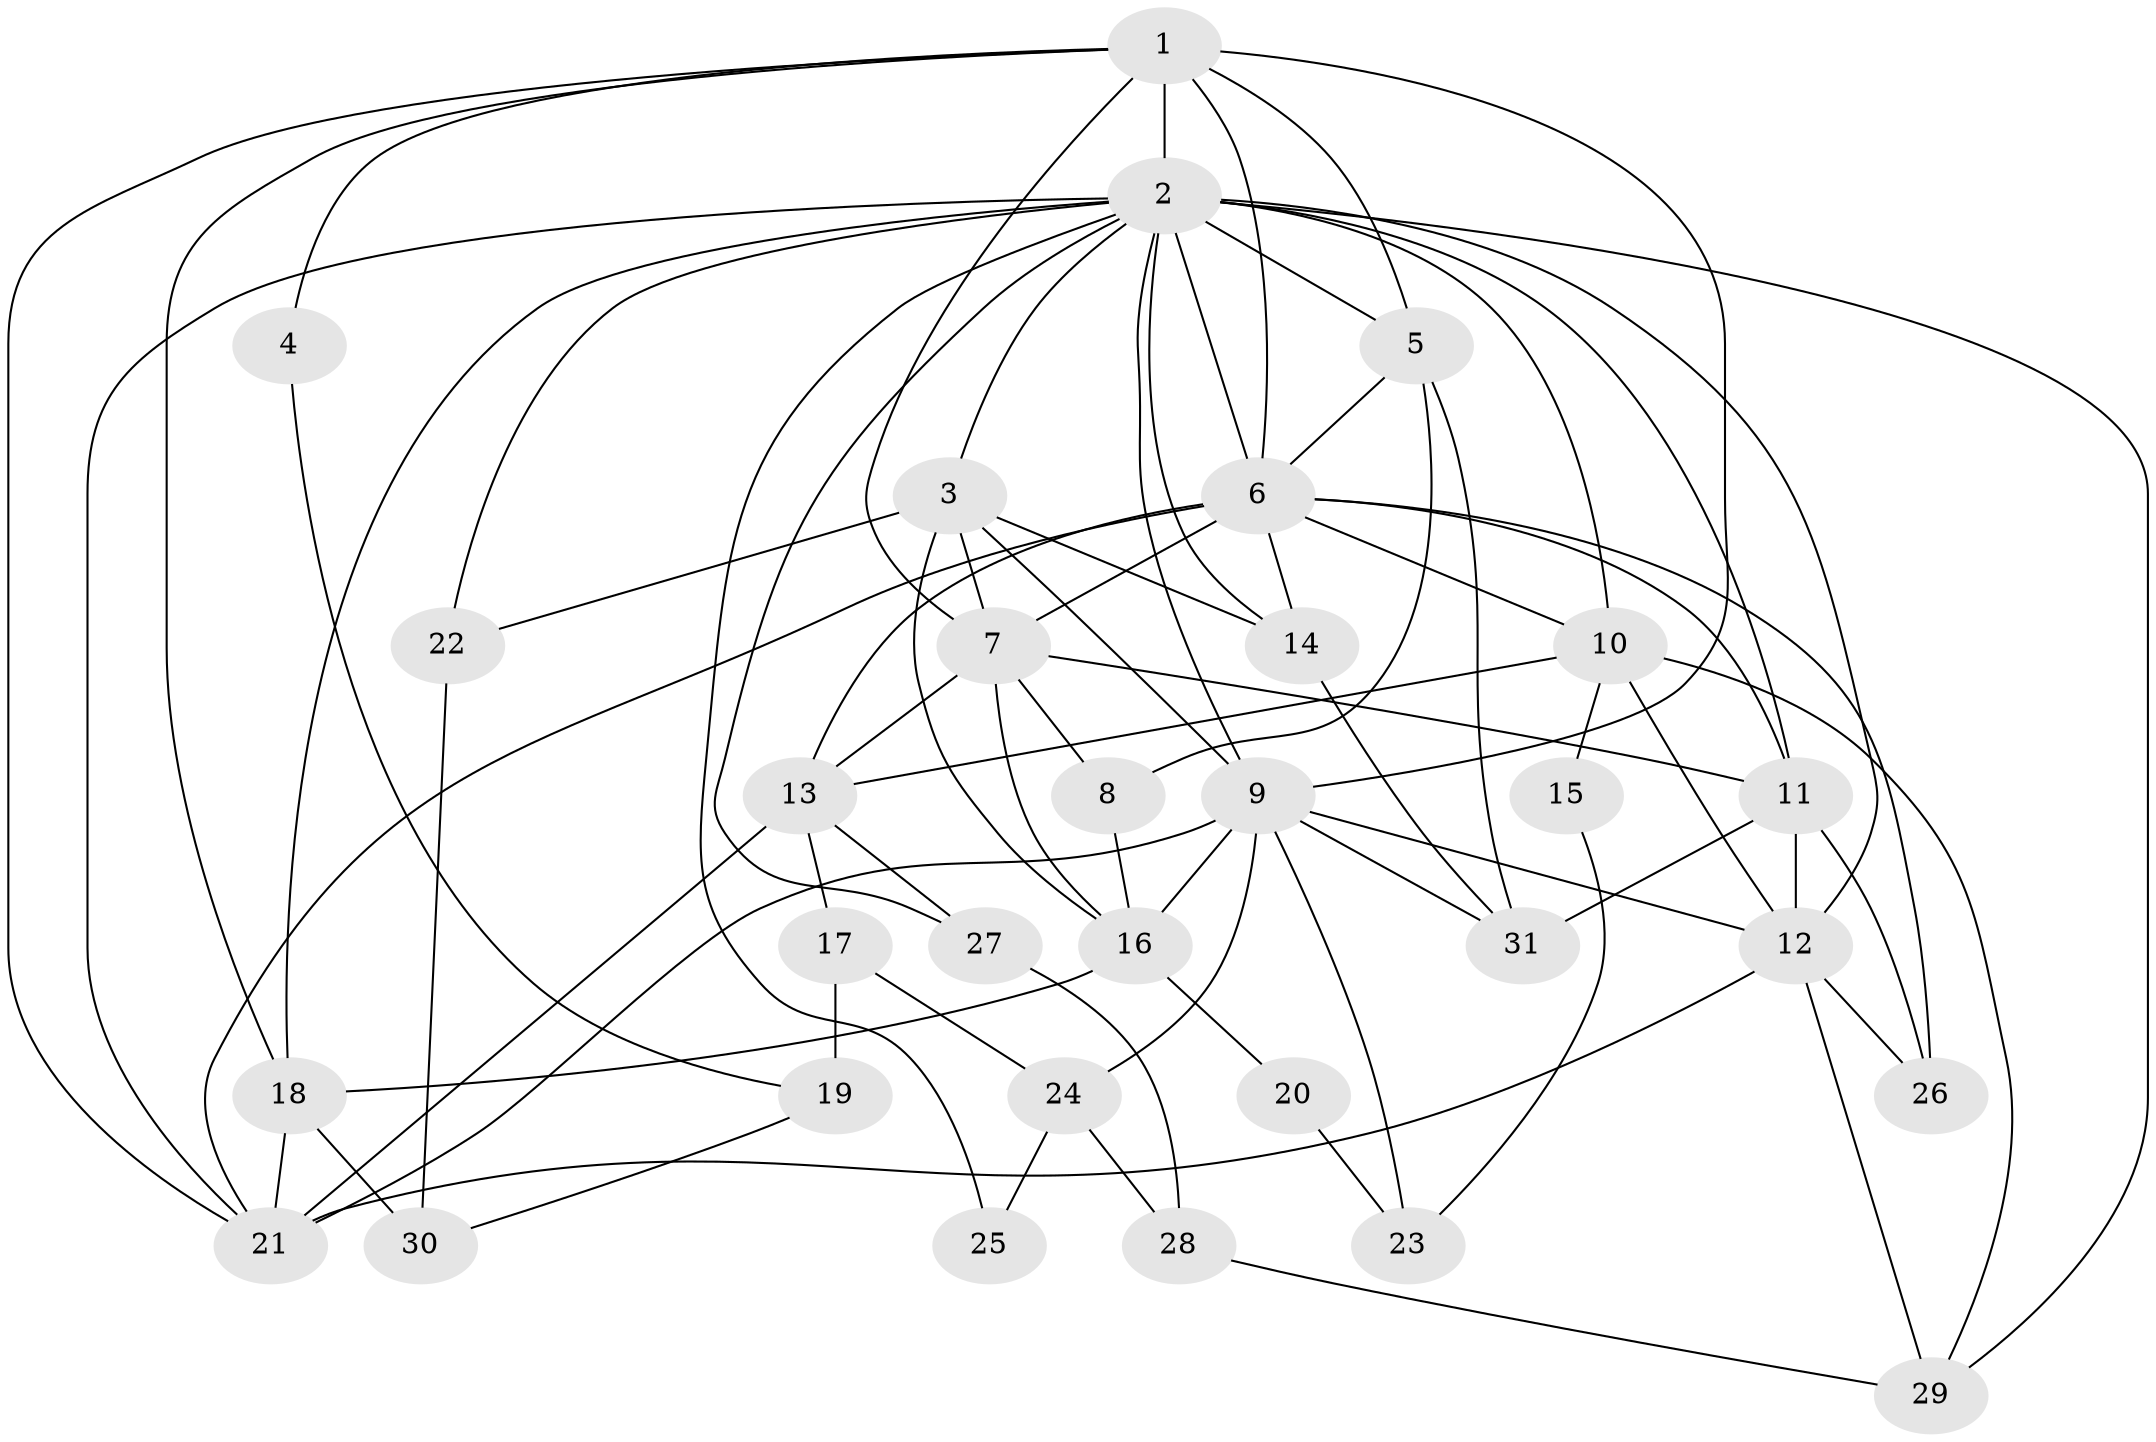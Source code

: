 // original degree distribution, {4: 0.28378378378378377, 8: 0.02702702702702703, 2: 0.13513513513513514, 3: 0.2972972972972973, 6: 0.06756756756756757, 7: 0.04054054054054054, 5: 0.13513513513513514, 9: 0.013513513513513514}
// Generated by graph-tools (version 1.1) at 2025/51/03/04/25 22:51:14]
// undirected, 31 vertices, 77 edges
graph export_dot {
  node [color=gray90,style=filled];
  1;
  2;
  3;
  4;
  5;
  6;
  7;
  8;
  9;
  10;
  11;
  12;
  13;
  14;
  15;
  16;
  17;
  18;
  19;
  20;
  21;
  22;
  23;
  24;
  25;
  26;
  27;
  28;
  29;
  30;
  31;
  1 -- 2 [weight=4.0];
  1 -- 4 [weight=1.0];
  1 -- 5 [weight=1.0];
  1 -- 6 [weight=1.0];
  1 -- 7 [weight=1.0];
  1 -- 9 [weight=1.0];
  1 -- 18 [weight=1.0];
  1 -- 21 [weight=1.0];
  2 -- 3 [weight=2.0];
  2 -- 5 [weight=2.0];
  2 -- 6 [weight=5.0];
  2 -- 9 [weight=1.0];
  2 -- 10 [weight=1.0];
  2 -- 11 [weight=1.0];
  2 -- 12 [weight=1.0];
  2 -- 14 [weight=1.0];
  2 -- 18 [weight=1.0];
  2 -- 21 [weight=2.0];
  2 -- 22 [weight=1.0];
  2 -- 25 [weight=1.0];
  2 -- 27 [weight=1.0];
  2 -- 29 [weight=1.0];
  3 -- 7 [weight=1.0];
  3 -- 9 [weight=1.0];
  3 -- 14 [weight=1.0];
  3 -- 16 [weight=1.0];
  3 -- 22 [weight=2.0];
  4 -- 19 [weight=1.0];
  5 -- 6 [weight=1.0];
  5 -- 8 [weight=2.0];
  5 -- 31 [weight=1.0];
  6 -- 7 [weight=6.0];
  6 -- 10 [weight=2.0];
  6 -- 11 [weight=1.0];
  6 -- 13 [weight=1.0];
  6 -- 14 [weight=1.0];
  6 -- 21 [weight=1.0];
  6 -- 26 [weight=2.0];
  7 -- 8 [weight=1.0];
  7 -- 11 [weight=1.0];
  7 -- 13 [weight=1.0];
  7 -- 16 [weight=1.0];
  8 -- 16 [weight=1.0];
  9 -- 12 [weight=1.0];
  9 -- 16 [weight=1.0];
  9 -- 21 [weight=2.0];
  9 -- 23 [weight=1.0];
  9 -- 24 [weight=1.0];
  9 -- 31 [weight=1.0];
  10 -- 12 [weight=1.0];
  10 -- 13 [weight=1.0];
  10 -- 15 [weight=1.0];
  10 -- 29 [weight=1.0];
  11 -- 12 [weight=1.0];
  11 -- 26 [weight=1.0];
  11 -- 31 [weight=3.0];
  12 -- 21 [weight=1.0];
  12 -- 26 [weight=1.0];
  12 -- 29 [weight=1.0];
  13 -- 17 [weight=1.0];
  13 -- 21 [weight=1.0];
  13 -- 27 [weight=1.0];
  14 -- 31 [weight=1.0];
  15 -- 23 [weight=1.0];
  16 -- 18 [weight=1.0];
  16 -- 20 [weight=1.0];
  17 -- 19 [weight=1.0];
  17 -- 24 [weight=1.0];
  18 -- 21 [weight=1.0];
  18 -- 30 [weight=1.0];
  19 -- 30 [weight=1.0];
  20 -- 23 [weight=1.0];
  22 -- 30 [weight=1.0];
  24 -- 25 [weight=1.0];
  24 -- 28 [weight=1.0];
  27 -- 28 [weight=1.0];
  28 -- 29 [weight=1.0];
}
